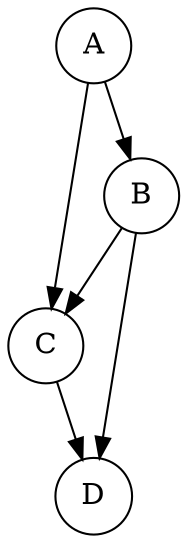 digraph {
  node [shape=circle];
  A [label="A"];
  B [label="B"];
  C [label="C"];
  D [label="D"];

  A -> {B C};
  B -> D;
  C -> D;
  B -> C;
}

